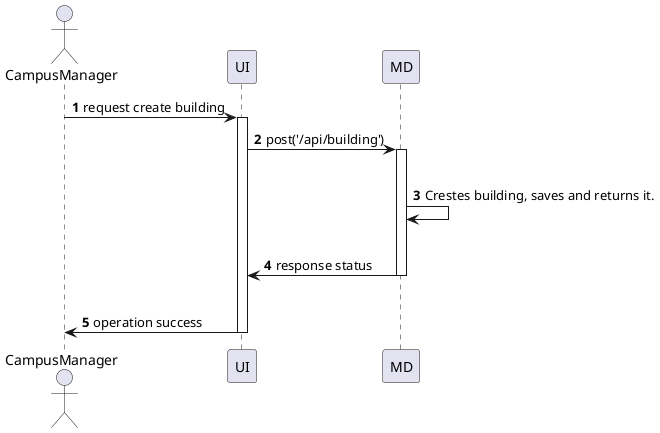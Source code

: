 @startuml
'https://plantuml.com/sequence-diagram

autonumber

actor CampusManager as U
participant UI as UI
participant MD  as R

U -> UI : request create building
activate UI
UI -> R : post('/api/building')

activate R
|||
R -> R : Crestes building, saves and returns it.
|||
R -> UI : response status
deactivate R
|||
UI -> U : operation success
deactivate UI

@enduml
